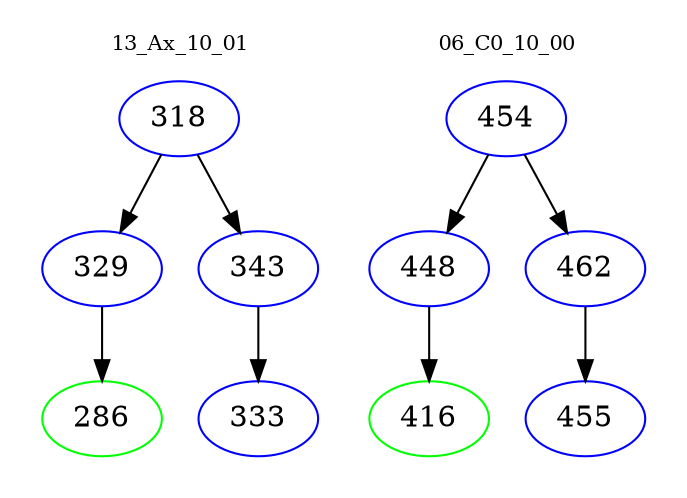 digraph{
subgraph cluster_0 {
color = white
label = "13_Ax_10_01";
fontsize=10;
T0_318 [label="318", color="blue"]
T0_318 -> T0_329 [color="black"]
T0_329 [label="329", color="blue"]
T0_329 -> T0_286 [color="black"]
T0_286 [label="286", color="green"]
T0_318 -> T0_343 [color="black"]
T0_343 [label="343", color="blue"]
T0_343 -> T0_333 [color="black"]
T0_333 [label="333", color="blue"]
}
subgraph cluster_1 {
color = white
label = "06_C0_10_00";
fontsize=10;
T1_454 [label="454", color="blue"]
T1_454 -> T1_448 [color="black"]
T1_448 [label="448", color="blue"]
T1_448 -> T1_416 [color="black"]
T1_416 [label="416", color="green"]
T1_454 -> T1_462 [color="black"]
T1_462 [label="462", color="blue"]
T1_462 -> T1_455 [color="black"]
T1_455 [label="455", color="blue"]
}
}
